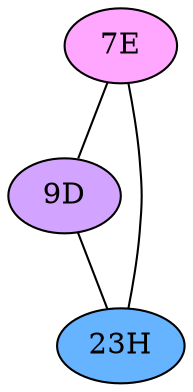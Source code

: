 // The Round Table
graph {
	"7E" [fillcolor="#FFA6FF" style=radial]
	"9D" [fillcolor="#D3A4FF" style=radial]
	"7E" -- "9D" [penwidth=1]
	"7E" [fillcolor="#FFA6FF" style=radial]
	"23H" [fillcolor="#66B3FF" style=radial]
	"7E" -- "23H" [penwidth=1]
	"9D" [fillcolor="#D3A4FF" style=radial]
	"23H" [fillcolor="#66B3FF" style=radial]
	"9D" -- "23H" [penwidth=1]
}

